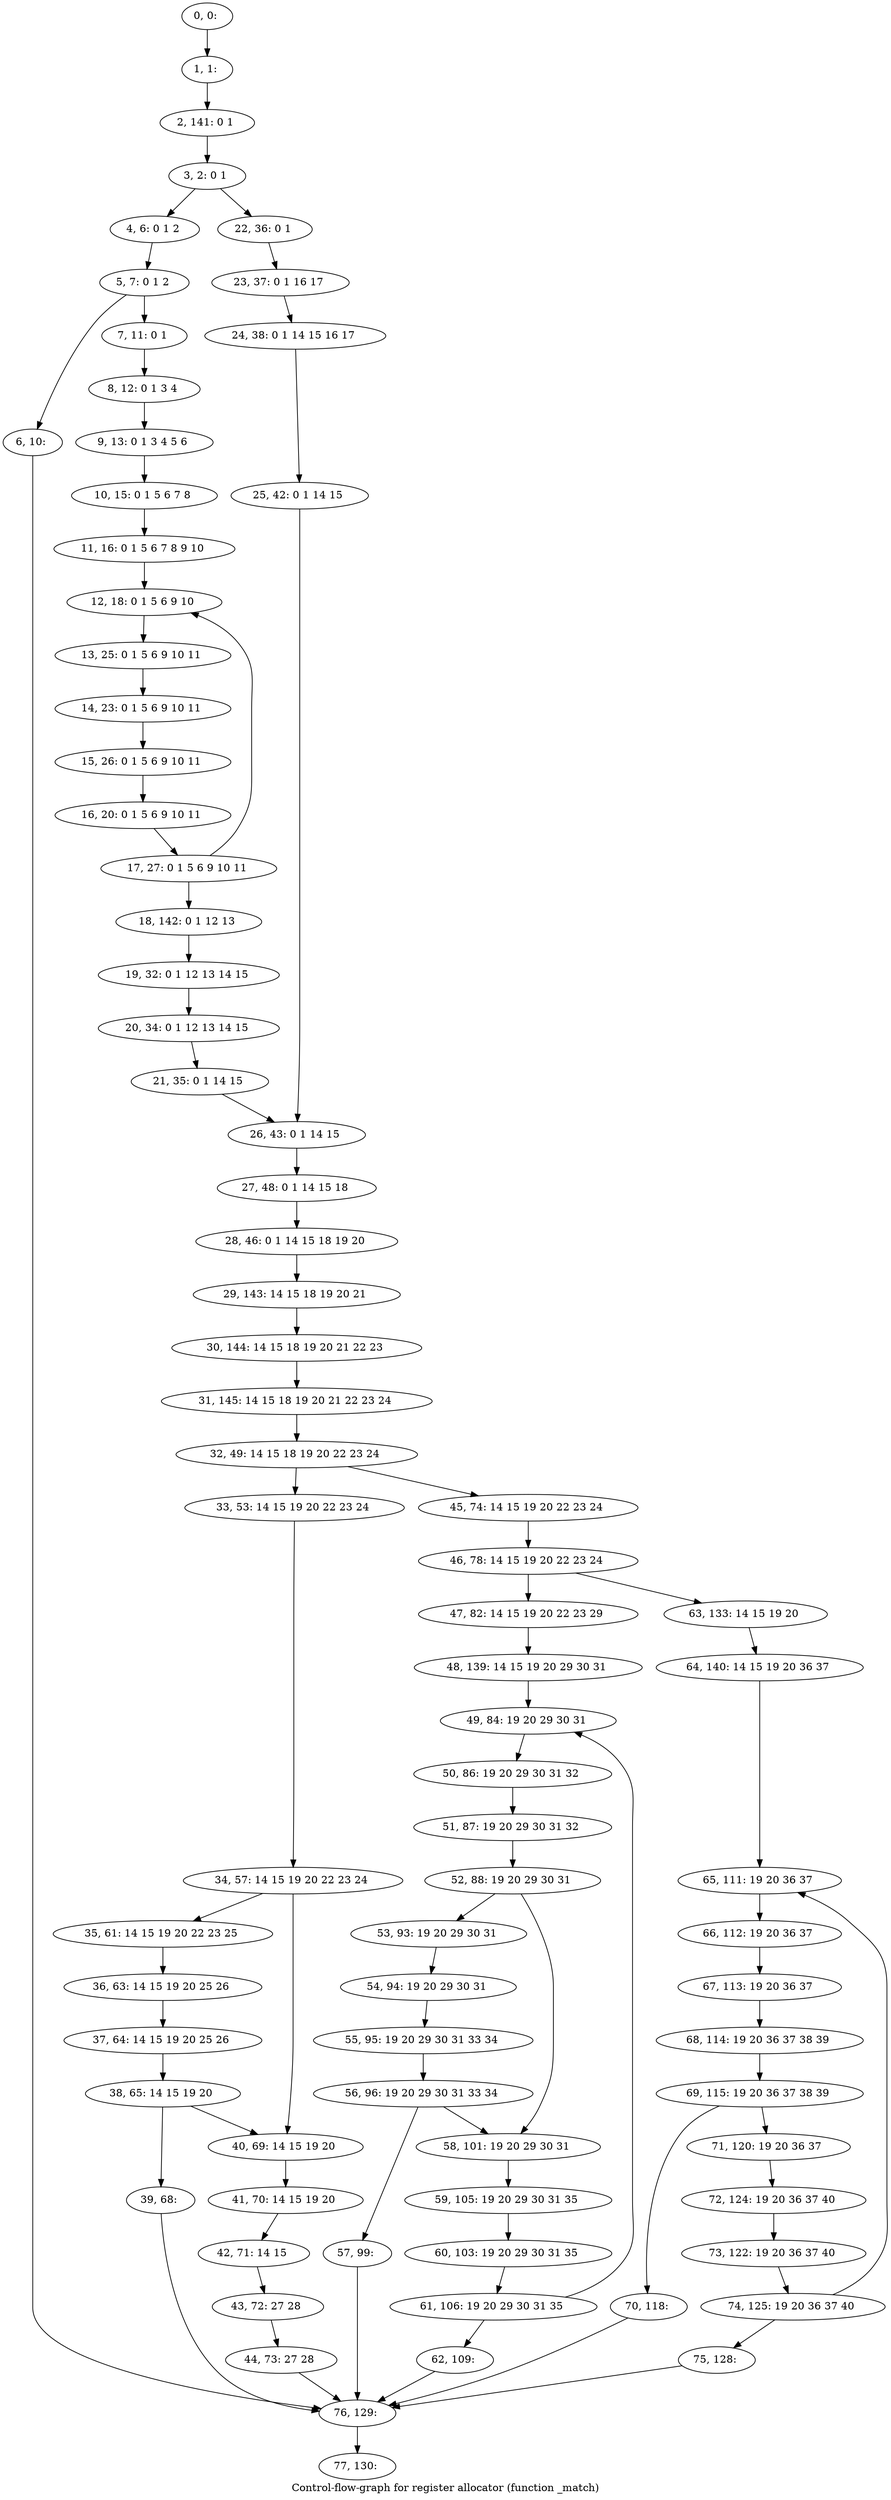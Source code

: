 digraph G {
graph [label="Control-flow-graph for register allocator (function _match)"]
0[label="0, 0: "];
1[label="1, 1: "];
2[label="2, 141: 0 1 "];
3[label="3, 2: 0 1 "];
4[label="4, 6: 0 1 2 "];
5[label="5, 7: 0 1 2 "];
6[label="6, 10: "];
7[label="7, 11: 0 1 "];
8[label="8, 12: 0 1 3 4 "];
9[label="9, 13: 0 1 3 4 5 6 "];
10[label="10, 15: 0 1 5 6 7 8 "];
11[label="11, 16: 0 1 5 6 7 8 9 10 "];
12[label="12, 18: 0 1 5 6 9 10 "];
13[label="13, 25: 0 1 5 6 9 10 11 "];
14[label="14, 23: 0 1 5 6 9 10 11 "];
15[label="15, 26: 0 1 5 6 9 10 11 "];
16[label="16, 20: 0 1 5 6 9 10 11 "];
17[label="17, 27: 0 1 5 6 9 10 11 "];
18[label="18, 142: 0 1 12 13 "];
19[label="19, 32: 0 1 12 13 14 15 "];
20[label="20, 34: 0 1 12 13 14 15 "];
21[label="21, 35: 0 1 14 15 "];
22[label="22, 36: 0 1 "];
23[label="23, 37: 0 1 16 17 "];
24[label="24, 38: 0 1 14 15 16 17 "];
25[label="25, 42: 0 1 14 15 "];
26[label="26, 43: 0 1 14 15 "];
27[label="27, 48: 0 1 14 15 18 "];
28[label="28, 46: 0 1 14 15 18 19 20 "];
29[label="29, 143: 14 15 18 19 20 21 "];
30[label="30, 144: 14 15 18 19 20 21 22 23 "];
31[label="31, 145: 14 15 18 19 20 21 22 23 24 "];
32[label="32, 49: 14 15 18 19 20 22 23 24 "];
33[label="33, 53: 14 15 19 20 22 23 24 "];
34[label="34, 57: 14 15 19 20 22 23 24 "];
35[label="35, 61: 14 15 19 20 22 23 25 "];
36[label="36, 63: 14 15 19 20 25 26 "];
37[label="37, 64: 14 15 19 20 25 26 "];
38[label="38, 65: 14 15 19 20 "];
39[label="39, 68: "];
40[label="40, 69: 14 15 19 20 "];
41[label="41, 70: 14 15 19 20 "];
42[label="42, 71: 14 15 "];
43[label="43, 72: 27 28 "];
44[label="44, 73: 27 28 "];
45[label="45, 74: 14 15 19 20 22 23 24 "];
46[label="46, 78: 14 15 19 20 22 23 24 "];
47[label="47, 82: 14 15 19 20 22 23 29 "];
48[label="48, 139: 14 15 19 20 29 30 31 "];
49[label="49, 84: 19 20 29 30 31 "];
50[label="50, 86: 19 20 29 30 31 32 "];
51[label="51, 87: 19 20 29 30 31 32 "];
52[label="52, 88: 19 20 29 30 31 "];
53[label="53, 93: 19 20 29 30 31 "];
54[label="54, 94: 19 20 29 30 31 "];
55[label="55, 95: 19 20 29 30 31 33 34 "];
56[label="56, 96: 19 20 29 30 31 33 34 "];
57[label="57, 99: "];
58[label="58, 101: 19 20 29 30 31 "];
59[label="59, 105: 19 20 29 30 31 35 "];
60[label="60, 103: 19 20 29 30 31 35 "];
61[label="61, 106: 19 20 29 30 31 35 "];
62[label="62, 109: "];
63[label="63, 133: 14 15 19 20 "];
64[label="64, 140: 14 15 19 20 36 37 "];
65[label="65, 111: 19 20 36 37 "];
66[label="66, 112: 19 20 36 37 "];
67[label="67, 113: 19 20 36 37 "];
68[label="68, 114: 19 20 36 37 38 39 "];
69[label="69, 115: 19 20 36 37 38 39 "];
70[label="70, 118: "];
71[label="71, 120: 19 20 36 37 "];
72[label="72, 124: 19 20 36 37 40 "];
73[label="73, 122: 19 20 36 37 40 "];
74[label="74, 125: 19 20 36 37 40 "];
75[label="75, 128: "];
76[label="76, 129: "];
77[label="77, 130: "];
0->1 ;
1->2 ;
2->3 ;
3->4 ;
3->22 ;
4->5 ;
5->6 ;
5->7 ;
6->76 ;
7->8 ;
8->9 ;
9->10 ;
10->11 ;
11->12 ;
12->13 ;
13->14 ;
14->15 ;
15->16 ;
16->17 ;
17->18 ;
17->12 ;
18->19 ;
19->20 ;
20->21 ;
21->26 ;
22->23 ;
23->24 ;
24->25 ;
25->26 ;
26->27 ;
27->28 ;
28->29 ;
29->30 ;
30->31 ;
31->32 ;
32->33 ;
32->45 ;
33->34 ;
34->35 ;
34->40 ;
35->36 ;
36->37 ;
37->38 ;
38->39 ;
38->40 ;
39->76 ;
40->41 ;
41->42 ;
42->43 ;
43->44 ;
44->76 ;
45->46 ;
46->47 ;
46->63 ;
47->48 ;
48->49 ;
49->50 ;
50->51 ;
51->52 ;
52->53 ;
52->58 ;
53->54 ;
54->55 ;
55->56 ;
56->57 ;
56->58 ;
57->76 ;
58->59 ;
59->60 ;
60->61 ;
61->62 ;
61->49 ;
62->76 ;
63->64 ;
64->65 ;
65->66 ;
66->67 ;
67->68 ;
68->69 ;
69->70 ;
69->71 ;
70->76 ;
71->72 ;
72->73 ;
73->74 ;
74->75 ;
74->65 ;
75->76 ;
76->77 ;
}
